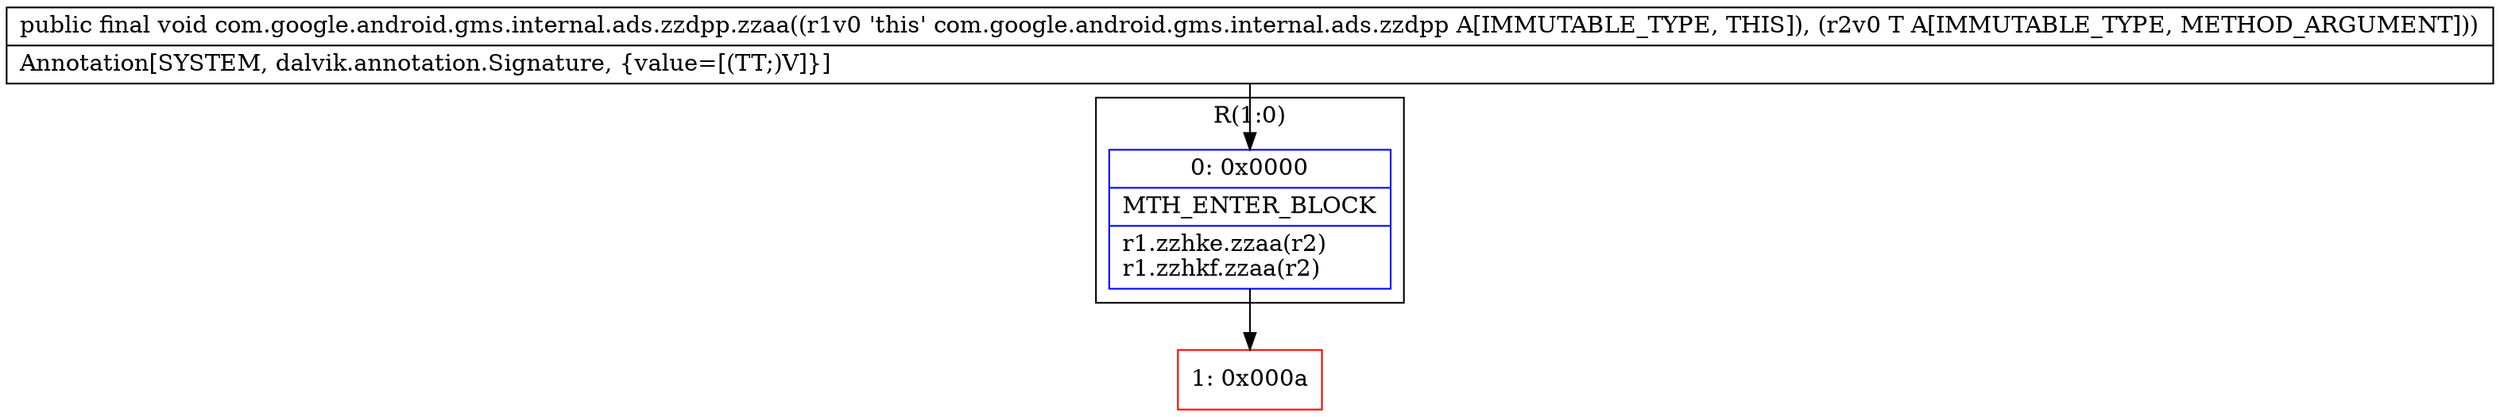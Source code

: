 digraph "CFG forcom.google.android.gms.internal.ads.zzdpp.zzaa(Ljava\/lang\/Object;)V" {
subgraph cluster_Region_1603863202 {
label = "R(1:0)";
node [shape=record,color=blue];
Node_0 [shape=record,label="{0\:\ 0x0000|MTH_ENTER_BLOCK\l|r1.zzhke.zzaa(r2)\lr1.zzhkf.zzaa(r2)\l}"];
}
Node_1 [shape=record,color=red,label="{1\:\ 0x000a}"];
MethodNode[shape=record,label="{public final void com.google.android.gms.internal.ads.zzdpp.zzaa((r1v0 'this' com.google.android.gms.internal.ads.zzdpp A[IMMUTABLE_TYPE, THIS]), (r2v0 T A[IMMUTABLE_TYPE, METHOD_ARGUMENT]))  | Annotation[SYSTEM, dalvik.annotation.Signature, \{value=[(TT;)V]\}]\l}"];
MethodNode -> Node_0;
Node_0 -> Node_1;
}

